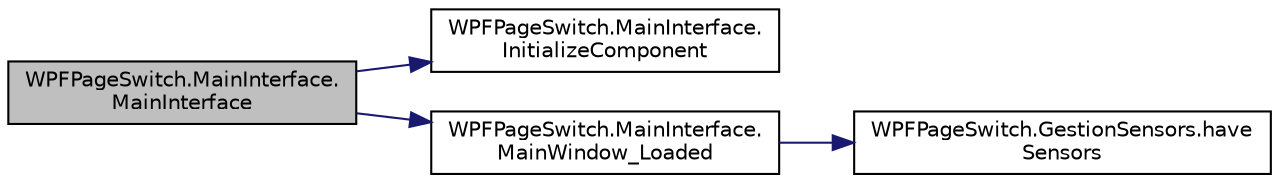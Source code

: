 digraph "WPFPageSwitch.MainInterface.MainInterface"
{
  edge [fontname="Helvetica",fontsize="10",labelfontname="Helvetica",labelfontsize="10"];
  node [fontname="Helvetica",fontsize="10",shape=record];
  rankdir="LR";
  Node1 [label="WPFPageSwitch.MainInterface.\lMainInterface",height=0.2,width=0.4,color="black", fillcolor="grey75", style="filled" fontcolor="black"];
  Node1 -> Node2 [color="midnightblue",fontsize="10",style="solid",fontname="Helvetica"];
  Node2 [label="WPFPageSwitch.MainInterface.\lInitializeComponent",height=0.2,width=0.4,color="black", fillcolor="white", style="filled",URL="$dd/d22/class_w_p_f_page_switch_1_1_main_interface.html#a94ae399430b10837e6c8d484bf093615",tooltip="InitializeComponent "];
  Node1 -> Node3 [color="midnightblue",fontsize="10",style="solid",fontname="Helvetica"];
  Node3 [label="WPFPageSwitch.MainInterface.\lMainWindow_Loaded",height=0.2,width=0.4,color="black", fillcolor="white", style="filled",URL="$dd/d22/class_w_p_f_page_switch_1_1_main_interface.html#af550c908d0894dd05836253a5621a9ed",tooltip="Handles the Loaded event of the MainWindow control. "];
  Node3 -> Node4 [color="midnightblue",fontsize="10",style="solid",fontname="Helvetica"];
  Node4 [label="WPFPageSwitch.GestionSensors.have\lSensors",height=0.2,width=0.4,color="black", fillcolor="white", style="filled",URL="$d0/dba/class_w_p_f_page_switch_1_1_gestion_sensors.html#a44e7b3e836e45430085d0784a5e8a2a1",tooltip="Say if we have sensors up "];
}
